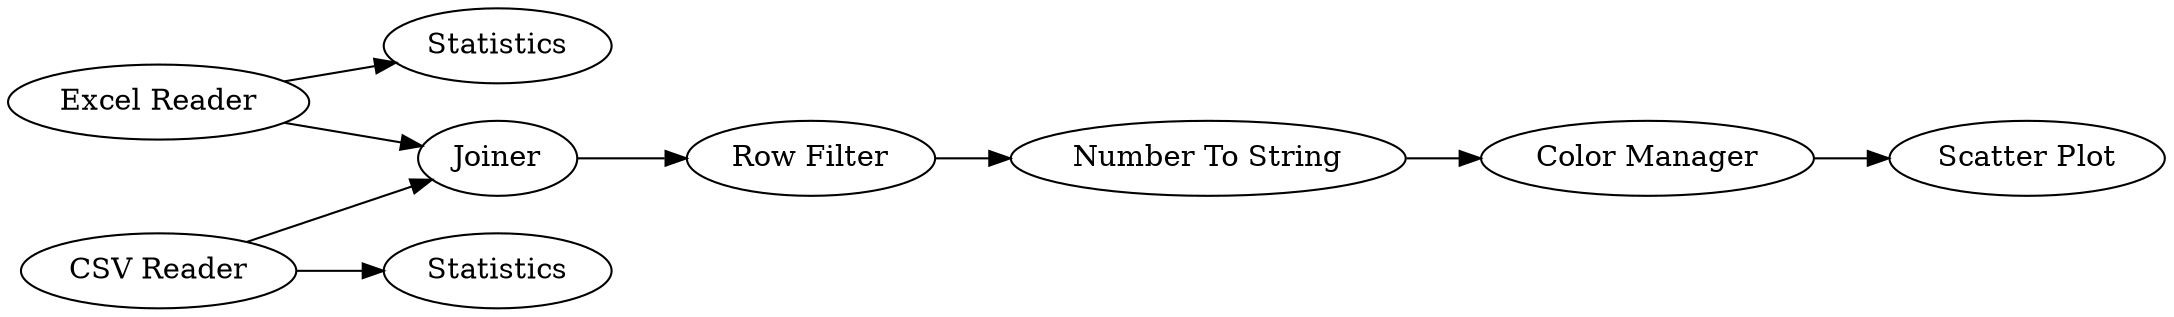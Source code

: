 digraph {
	2 [label="Excel Reader"]
	3 [label="CSV Reader"]
	4 [label=Statistics]
	5 [label=Statistics]
	6 [label=Joiner]
	7 [label="Row Filter"]
	8 [label="Number To String"]
	9 [label="Scatter Plot"]
	10 [label="Color Manager"]
	2 -> 6
	2 -> 4
	3 -> 6
	3 -> 5
	6 -> 7
	7 -> 8
	8 -> 10
	10 -> 9
	rankdir=LR
}
